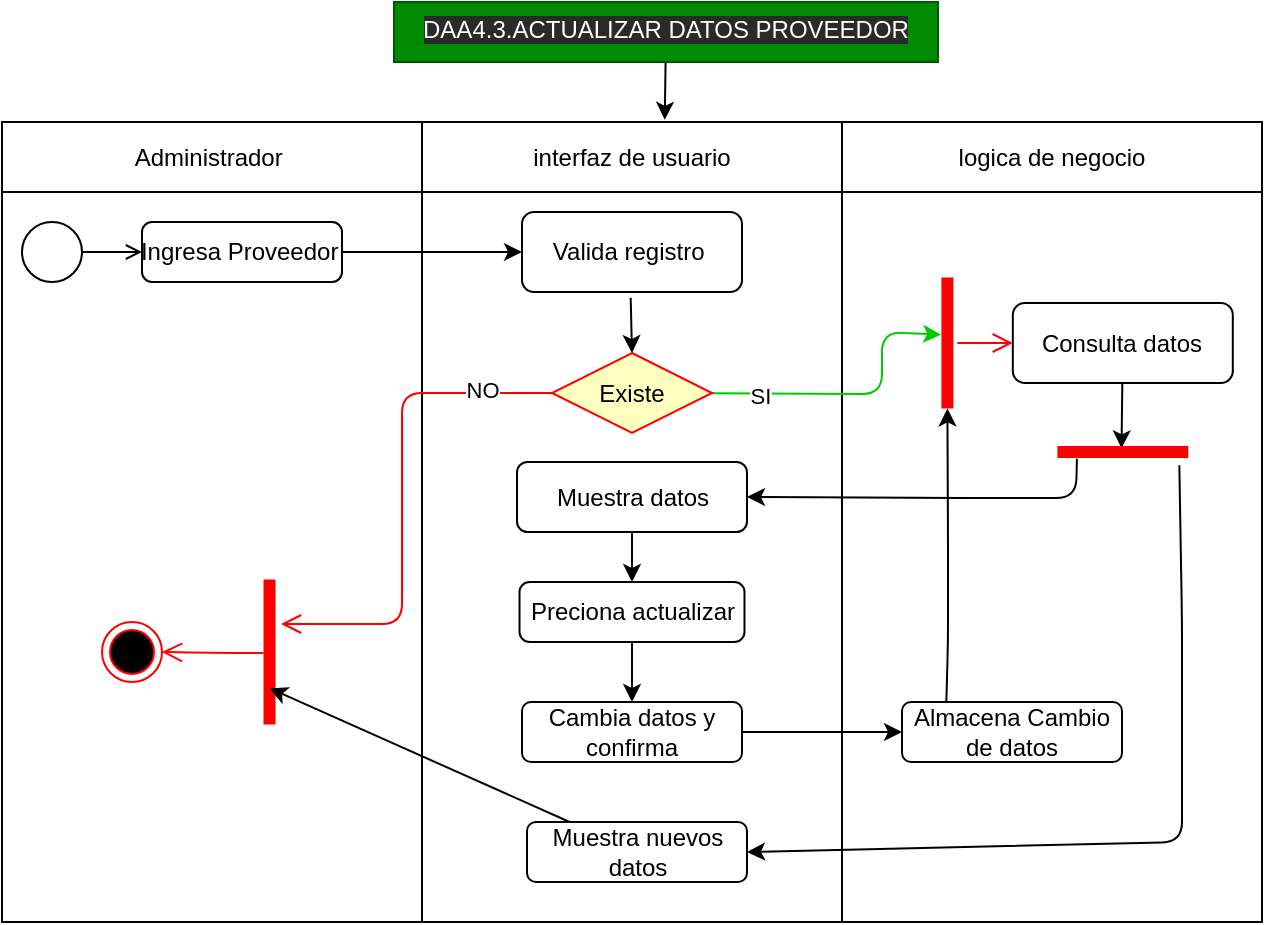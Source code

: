 <mxfile>
    <diagram id="r_uXaVgpcOV6MXnN2dRe" name="Page-1">
        <mxGraphModel dx="758" dy="607" grid="0" gridSize="10" guides="1" tooltips="1" connect="1" arrows="1" fold="1" page="1" pageScale="1" pageWidth="827" pageHeight="1169" math="0" shadow="0">
            <root>
                <mxCell id="0"/>
                <mxCell id="1" parent="0"/>
                <mxCell id="2" value="" style="shape=table;startSize=0;container=1;collapsible=0;childLayout=tableLayout;" parent="1" vertex="1">
                    <mxGeometry x="60" y="280" width="630" height="400" as="geometry"/>
                </mxCell>
                <mxCell id="3" value="" style="shape=partialRectangle;collapsible=0;dropTarget=0;pointerEvents=0;fillColor=none;top=0;left=0;bottom=0;right=0;points=[[0,0.5],[1,0.5]];portConstraint=eastwest;" parent="2" vertex="1">
                    <mxGeometry width="630" height="35" as="geometry"/>
                </mxCell>
                <mxCell id="4" value="Administrador&amp;nbsp;" style="shape=partialRectangle;html=1;whiteSpace=wrap;connectable=0;overflow=hidden;fillColor=none;top=0;left=0;bottom=0;right=0;pointerEvents=1;" parent="3" vertex="1">
                    <mxGeometry width="210" height="35" as="geometry">
                        <mxRectangle width="210" height="35" as="alternateBounds"/>
                    </mxGeometry>
                </mxCell>
                <mxCell id="5" value="interfaz de usuario" style="shape=partialRectangle;html=1;whiteSpace=wrap;connectable=0;overflow=hidden;fillColor=none;top=0;left=0;bottom=0;right=0;pointerEvents=1;" parent="3" vertex="1">
                    <mxGeometry x="210" width="210" height="35" as="geometry">
                        <mxRectangle width="210" height="35" as="alternateBounds"/>
                    </mxGeometry>
                </mxCell>
                <mxCell id="6" value="logica de negocio" style="shape=partialRectangle;html=1;whiteSpace=wrap;connectable=0;overflow=hidden;fillColor=none;top=0;left=0;bottom=0;right=0;pointerEvents=1;" parent="3" vertex="1">
                    <mxGeometry x="420" width="210" height="35" as="geometry">
                        <mxRectangle width="210" height="35" as="alternateBounds"/>
                    </mxGeometry>
                </mxCell>
                <mxCell id="7" value="" style="shape=partialRectangle;collapsible=0;dropTarget=0;pointerEvents=0;fillColor=none;top=0;left=0;bottom=0;right=0;points=[[0,0.5],[1,0.5]];portConstraint=eastwest;" parent="2" vertex="1">
                    <mxGeometry y="35" width="630" height="365" as="geometry"/>
                </mxCell>
                <mxCell id="8" value="" style="shape=partialRectangle;html=1;whiteSpace=wrap;connectable=0;overflow=hidden;fillColor=none;top=0;left=0;bottom=0;right=0;pointerEvents=1;" parent="7" vertex="1">
                    <mxGeometry width="210" height="365" as="geometry">
                        <mxRectangle width="210" height="365" as="alternateBounds"/>
                    </mxGeometry>
                </mxCell>
                <mxCell id="9" value="" style="shape=partialRectangle;html=1;whiteSpace=wrap;connectable=0;overflow=hidden;fillColor=none;top=0;left=0;bottom=0;right=0;pointerEvents=1;" parent="7" vertex="1">
                    <mxGeometry x="210" width="210" height="365" as="geometry">
                        <mxRectangle width="210" height="365" as="alternateBounds"/>
                    </mxGeometry>
                </mxCell>
                <mxCell id="10" value="" style="shape=partialRectangle;html=1;whiteSpace=wrap;connectable=0;overflow=hidden;fillColor=none;top=0;left=0;bottom=0;right=0;pointerEvents=1;" parent="7" vertex="1">
                    <mxGeometry x="420" width="210" height="365" as="geometry">
                        <mxRectangle width="210" height="365" as="alternateBounds"/>
                    </mxGeometry>
                </mxCell>
                <mxCell id="11" value="Valida registro&amp;nbsp;" style="rounded=1;whiteSpace=wrap;html=1;fillColor=#FFFFFF;fontColor=#000000;" parent="1" vertex="1">
                    <mxGeometry x="320" y="325" width="110" height="40" as="geometry"/>
                </mxCell>
                <mxCell id="12" style="edgeStyle=none;html=1;entryX=0.51;entryY=0.682;entryDx=0;entryDy=0;entryPerimeter=0;" parent="1" source="13" target="43" edge="1">
                    <mxGeometry relative="1" as="geometry"/>
                </mxCell>
                <mxCell id="13" value="Consulta datos" style="rounded=1;whiteSpace=wrap;html=1;fillColor=#FFFFFF;fontColor=#000000;" parent="1" vertex="1">
                    <mxGeometry x="565.41" y="370.5" width="110" height="40" as="geometry"/>
                </mxCell>
                <mxCell id="14" style="edgeStyle=none;html=1;entryX=0.5;entryY=0;entryDx=0;entryDy=0;" parent="1" source="15" target="30" edge="1">
                    <mxGeometry relative="1" as="geometry"/>
                </mxCell>
                <mxCell id="15" value="Muestra datos" style="whiteSpace=wrap;html=1;fillColor=#FFFFFF;fontColor=#000000;rounded=1;" parent="1" vertex="1">
                    <mxGeometry x="317.5" y="450" width="115" height="35" as="geometry"/>
                </mxCell>
                <mxCell id="16" style="edgeStyle=none;html=1;" parent="1" source="17" target="11" edge="1">
                    <mxGeometry relative="1" as="geometry"/>
                </mxCell>
                <mxCell id="17" value="&lt;span style=&quot;color: rgb(0 , 0 , 0)&quot;&gt;Ingresa Proveedor&amp;nbsp;&lt;/span&gt;" style="html=1;align=center;verticalAlign=middle;rounded=1;absoluteArcSize=1;arcSize=10;dashed=0;fillColor=#FFFFFF;" parent="1" vertex="1">
                    <mxGeometry x="130" y="330" width="100" height="30" as="geometry"/>
                </mxCell>
                <mxCell id="18" value="" style="ellipse;html=1;fillColor=#FFFFFF;" parent="1" vertex="1">
                    <mxGeometry x="70" y="330" width="30" height="30" as="geometry"/>
                </mxCell>
                <mxCell id="19" value="" style="endArrow=open;html=1;rounded=0;align=center;verticalAlign=top;endFill=0;labelBackgroundColor=none;endSize=6;" parent="1" source="18" edge="1">
                    <mxGeometry relative="1" as="geometry">
                        <mxPoint x="130" y="345" as="targetPoint"/>
                    </mxGeometry>
                </mxCell>
                <mxCell id="20" style="edgeStyle=none;html=1;strokeColor=#00CC00;entryX=0.564;entryY=0.19;entryDx=0;entryDy=0;entryPerimeter=0;" parent="1" source="22" target="39" edge="1">
                    <mxGeometry relative="1" as="geometry">
                        <Array as="points">
                            <mxPoint x="500" y="416"/>
                            <mxPoint x="500" y="385"/>
                        </Array>
                        <mxPoint x="520" y="385" as="targetPoint"/>
                    </mxGeometry>
                </mxCell>
                <mxCell id="21" value="SI" style="edgeLabel;html=1;align=center;verticalAlign=middle;resizable=0;points=[];" parent="20" vertex="1" connectable="0">
                    <mxGeometry x="-0.668" y="-1" relative="1" as="geometry">
                        <mxPoint as="offset"/>
                    </mxGeometry>
                </mxCell>
                <mxCell id="22" value="&lt;font color=&quot;#000000&quot;&gt;Existe&lt;/font&gt;" style="rhombus;whiteSpace=wrap;html=1;fillColor=#ffffc0;strokeColor=#ff0000;" parent="1" vertex="1">
                    <mxGeometry x="335" y="395.5" width="80" height="40" as="geometry"/>
                </mxCell>
                <mxCell id="23" value="" style="edgeStyle=orthogonalEdgeStyle;html=1;align=left;verticalAlign=top;endArrow=open;endSize=8;strokeColor=#ff0000;entryX=0.312;entryY=-0.075;entryDx=0;entryDy=0;entryPerimeter=0;" parent="1" source="22" target="33" edge="1">
                    <mxGeometry x="-0.718" relative="1" as="geometry">
                        <mxPoint x="375" y="470" as="targetPoint"/>
                        <mxPoint as="offset"/>
                        <Array as="points">
                            <mxPoint x="260" y="416"/>
                            <mxPoint x="260" y="531"/>
                            <mxPoint x="200" y="531"/>
                        </Array>
                    </mxGeometry>
                </mxCell>
                <mxCell id="24" value="NO" style="edgeLabel;html=1;align=center;verticalAlign=middle;resizable=0;points=[];" parent="23" vertex="1" connectable="0">
                    <mxGeometry x="-0.719" y="-2" relative="1" as="geometry">
                        <mxPoint as="offset"/>
                    </mxGeometry>
                </mxCell>
                <mxCell id="25" value="" style="endArrow=classic;html=1;entryX=0.5;entryY=0;entryDx=0;entryDy=0;exitX=0.494;exitY=1.073;exitDx=0;exitDy=0;exitPerimeter=0;" parent="1" source="11" target="22" edge="1">
                    <mxGeometry width="50" height="50" relative="1" as="geometry">
                        <mxPoint x="290" y="430" as="sourcePoint"/>
                        <mxPoint x="340" y="380" as="targetPoint"/>
                    </mxGeometry>
                </mxCell>
                <mxCell id="26" value="" style="ellipse;html=1;shape=endState;fillColor=#000000;strokeColor=#ff0000;" parent="1" vertex="1">
                    <mxGeometry x="110" y="530" width="30" height="30" as="geometry"/>
                </mxCell>
                <mxCell id="27" style="edgeStyle=none;html=1;entryX=0.526;entryY=-0.032;entryDx=0;entryDy=0;entryPerimeter=0;" parent="1" source="28" target="3" edge="1">
                    <mxGeometry relative="1" as="geometry"/>
                </mxCell>
                <mxCell id="28" value="&lt;span style=&quot;color: rgb(255 , 255 , 255) ; font-family: &amp;#34;helvetica&amp;#34; ; font-size: 12px ; font-style: normal ; font-weight: 400 ; letter-spacing: normal ; text-indent: 0px ; text-transform: none ; word-spacing: 0px ; background-color: rgb(42 , 42 , 42) ; display: inline ; float: none&quot;&gt;DAA4.3.ACTUALIZAR DATOS PROVEEDOR&lt;br&gt;&lt;br&gt;&lt;/span&gt;" style="text;whiteSpace=wrap;html=1;fillColor=#008a00;fontColor=#ffffff;strokeColor=#005700;align=center;" parent="1" vertex="1">
                    <mxGeometry x="256" y="220" width="272" height="30" as="geometry"/>
                </mxCell>
                <mxCell id="29" style="edgeStyle=none;html=1;entryX=0.5;entryY=0;entryDx=0;entryDy=0;" parent="1" source="30" target="32" edge="1">
                    <mxGeometry relative="1" as="geometry"/>
                </mxCell>
                <mxCell id="30" value="Preciona actualizar" style="html=1;align=center;verticalAlign=middle;rounded=1;absoluteArcSize=1;arcSize=10;dashed=0;fillColor=#FFFFFF;fontColor=#000000;" parent="1" vertex="1">
                    <mxGeometry x="318.75" y="510" width="112.5" height="30" as="geometry"/>
                </mxCell>
                <mxCell id="31" style="edgeStyle=none;html=1;entryX=0;entryY=0.5;entryDx=0;entryDy=0;" parent="1" source="32" target="36" edge="1">
                    <mxGeometry relative="1" as="geometry"/>
                </mxCell>
                <mxCell id="32" value="Cambia datos y confirma" style="rounded=1;whiteSpace=wrap;html=1;fillColor=#FFFFFF;fontColor=#000000;" parent="1" vertex="1">
                    <mxGeometry x="320.0" y="570" width="110" height="30" as="geometry"/>
                </mxCell>
                <mxCell id="33" value="" style="shape=line;html=1;strokeWidth=6;strokeColor=#ff0000;rotation=90;" parent="1" vertex="1">
                    <mxGeometry x="157.5" y="540" width="72.5" height="10" as="geometry"/>
                </mxCell>
                <mxCell id="34" value="" style="edgeStyle=orthogonalEdgeStyle;html=1;verticalAlign=bottom;endArrow=open;endSize=8;strokeColor=#ff0000;exitX=0.507;exitY=0.795;exitDx=0;exitDy=0;exitPerimeter=0;entryX=1;entryY=0.5;entryDx=0;entryDy=0;" parent="1" source="33" target="26" edge="1">
                    <mxGeometry relative="1" as="geometry">
                        <mxPoint x="240" y="560" as="targetPoint"/>
                    </mxGeometry>
                </mxCell>
                <mxCell id="35" style="edgeStyle=none;html=1;entryX=0;entryY=0.5;entryDx=0;entryDy=0;entryPerimeter=0;exitX=0.201;exitY=0.064;exitDx=0;exitDy=0;exitPerimeter=0;" parent="1" source="36" target="39" edge="1">
                    <mxGeometry relative="1" as="geometry">
                        <Array as="points">
                            <mxPoint x="533" y="540"/>
                            <mxPoint x="533" y="490"/>
                        </Array>
                    </mxGeometry>
                </mxCell>
                <mxCell id="36" value="Almacena Cambio de datos" style="rounded=1;whiteSpace=wrap;html=1;fillColor=#FFFFFF;fontColor=#000000;" parent="1" vertex="1">
                    <mxGeometry x="510.0" y="570" width="110" height="30" as="geometry"/>
                </mxCell>
                <mxCell id="37" style="edgeStyle=none;html=1;entryX=0.75;entryY=0.5;entryDx=0;entryDy=0;entryPerimeter=0;" parent="1" source="38" target="33" edge="1">
                    <mxGeometry relative="1" as="geometry"/>
                </mxCell>
                <mxCell id="38" value="Muestra nuevos datos" style="rounded=1;whiteSpace=wrap;html=1;fillColor=#FFFFFF;fontColor=#000000;" parent="1" vertex="1">
                    <mxGeometry x="322.5" y="630" width="110" height="30" as="geometry"/>
                </mxCell>
                <mxCell id="39" value="" style="shape=line;html=1;strokeWidth=6;strokeColor=#ff0000;rotation=-90;" parent="1" vertex="1">
                    <mxGeometry x="500" y="385.5" width="65.41" height="10" as="geometry"/>
                </mxCell>
                <mxCell id="40" value="" style="edgeStyle=orthogonalEdgeStyle;html=1;verticalAlign=bottom;endArrow=open;endSize=8;strokeColor=#ff0000;entryX=0;entryY=0.5;entryDx=0;entryDy=0;" parent="1" source="39" target="13" edge="1">
                    <mxGeometry relative="1" as="geometry">
                        <mxPoint x="570" y="390" as="targetPoint"/>
                    </mxGeometry>
                </mxCell>
                <mxCell id="41" style="edgeStyle=none;html=1;entryX=1;entryY=0.5;entryDx=0;entryDy=0;exitX=0.851;exitY=0.16;exitDx=0;exitDy=0;exitPerimeter=0;" parent="1" source="43" target="15" edge="1">
                    <mxGeometry relative="1" as="geometry">
                        <Array as="points">
                            <mxPoint x="597" y="468"/>
                            <mxPoint x="550" y="468"/>
                        </Array>
                    </mxGeometry>
                </mxCell>
                <mxCell id="42" style="edgeStyle=none;html=1;entryX=1;entryY=0.5;entryDx=0;entryDy=0;exitX=0.068;exitY=-0.16;exitDx=0;exitDy=0;exitPerimeter=0;" parent="1" source="43" target="38" edge="1">
                    <mxGeometry relative="1" as="geometry">
                        <Array as="points">
                            <mxPoint x="650" y="530"/>
                            <mxPoint x="650" y="640"/>
                        </Array>
                    </mxGeometry>
                </mxCell>
                <mxCell id="43" value="" style="shape=line;html=1;strokeWidth=6;strokeColor=#ff0000;rotation=-180;" parent="1" vertex="1">
                    <mxGeometry x="587.71" y="440" width="65.41" height="10" as="geometry"/>
                </mxCell>
            </root>
        </mxGraphModel>
    </diagram>
</mxfile>